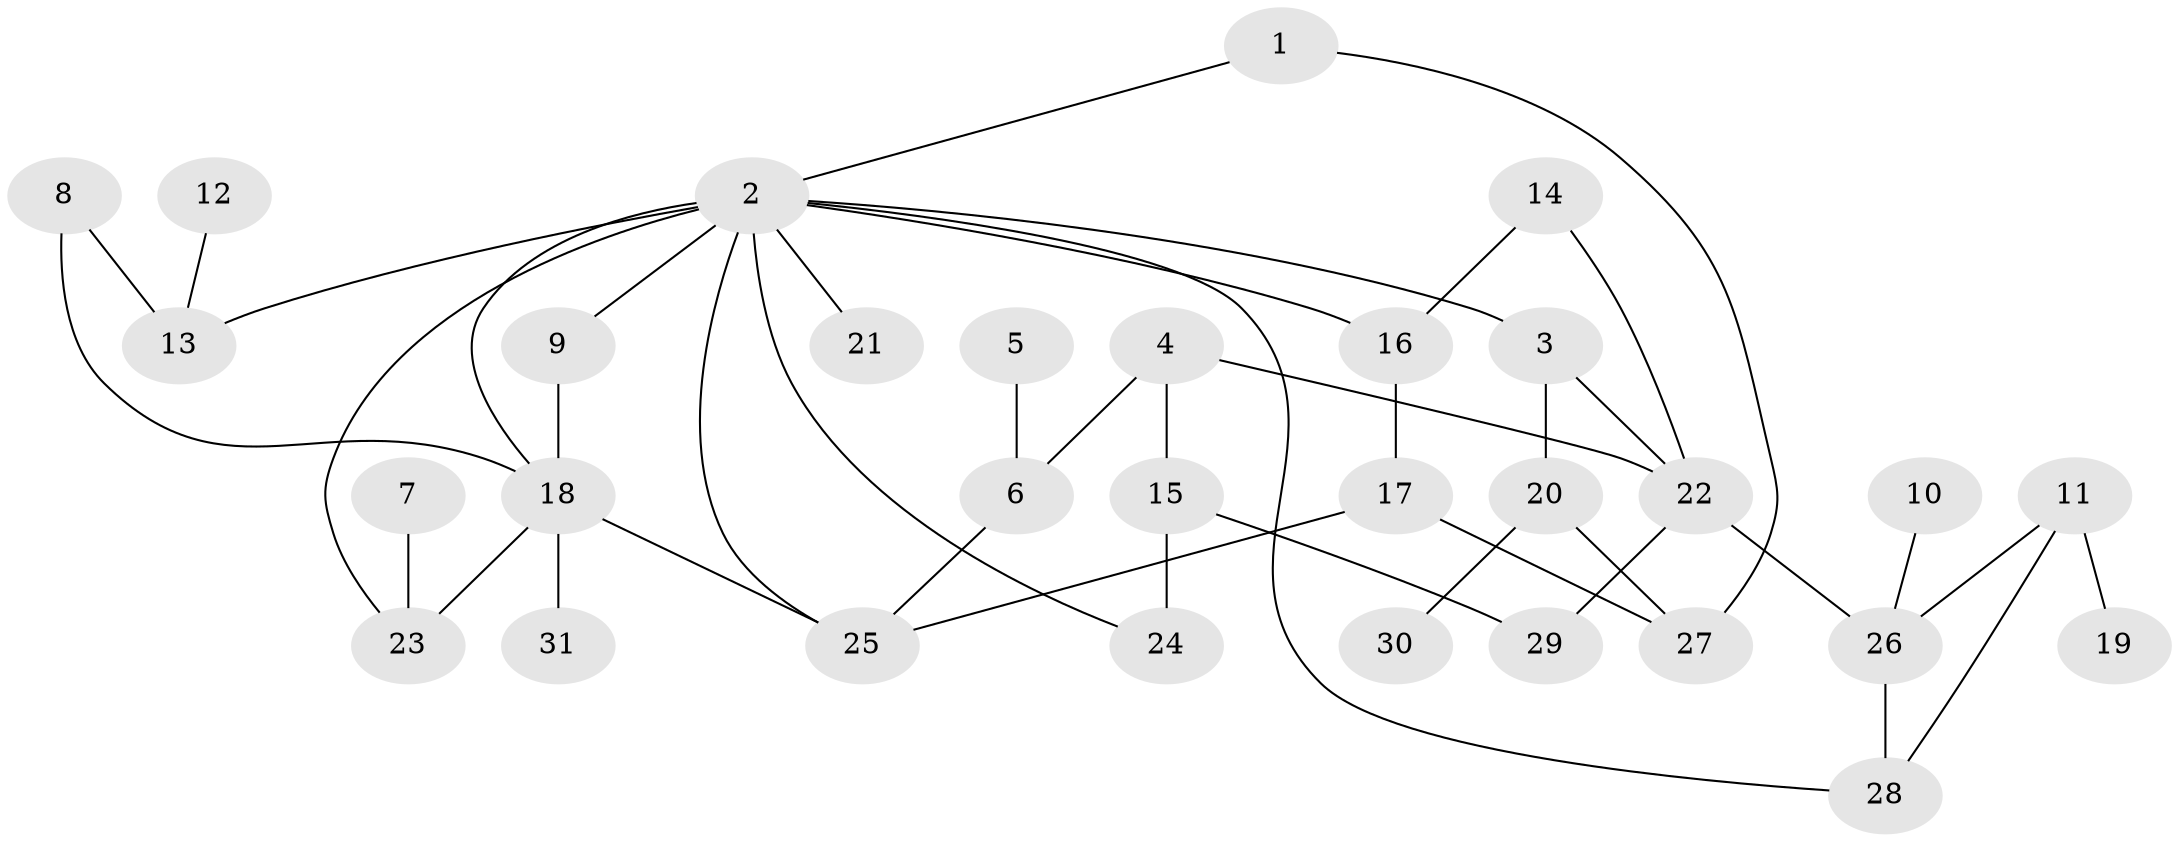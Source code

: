 // original degree distribution, {4: 0.16393442622950818, 6: 0.04918032786885246, 2: 0.22950819672131148, 1: 0.3442622950819672, 3: 0.19672131147540983, 5: 0.01639344262295082}
// Generated by graph-tools (version 1.1) at 2025/25/03/09/25 03:25:34]
// undirected, 31 vertices, 43 edges
graph export_dot {
graph [start="1"]
  node [color=gray90,style=filled];
  1;
  2;
  3;
  4;
  5;
  6;
  7;
  8;
  9;
  10;
  11;
  12;
  13;
  14;
  15;
  16;
  17;
  18;
  19;
  20;
  21;
  22;
  23;
  24;
  25;
  26;
  27;
  28;
  29;
  30;
  31;
  1 -- 2 [weight=1.0];
  1 -- 27 [weight=1.0];
  2 -- 3 [weight=1.0];
  2 -- 9 [weight=1.0];
  2 -- 13 [weight=1.0];
  2 -- 16 [weight=1.0];
  2 -- 18 [weight=1.0];
  2 -- 21 [weight=1.0];
  2 -- 23 [weight=1.0];
  2 -- 24 [weight=1.0];
  2 -- 25 [weight=1.0];
  2 -- 28 [weight=1.0];
  3 -- 20 [weight=1.0];
  3 -- 22 [weight=1.0];
  4 -- 6 [weight=1.0];
  4 -- 15 [weight=1.0];
  4 -- 22 [weight=1.0];
  5 -- 6 [weight=1.0];
  6 -- 25 [weight=1.0];
  7 -- 23 [weight=1.0];
  8 -- 13 [weight=1.0];
  8 -- 18 [weight=1.0];
  9 -- 18 [weight=1.0];
  10 -- 26 [weight=1.0];
  11 -- 19 [weight=1.0];
  11 -- 26 [weight=1.0];
  11 -- 28 [weight=1.0];
  12 -- 13 [weight=1.0];
  14 -- 16 [weight=1.0];
  14 -- 22 [weight=1.0];
  15 -- 24 [weight=1.0];
  15 -- 29 [weight=2.0];
  16 -- 17 [weight=1.0];
  17 -- 25 [weight=1.0];
  17 -- 27 [weight=1.0];
  18 -- 23 [weight=1.0];
  18 -- 25 [weight=1.0];
  18 -- 31 [weight=1.0];
  20 -- 27 [weight=1.0];
  20 -- 30 [weight=1.0];
  22 -- 26 [weight=1.0];
  22 -- 29 [weight=1.0];
  26 -- 28 [weight=1.0];
}
